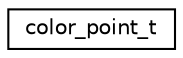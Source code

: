 digraph "Graphical Class Hierarchy"
{
 // LATEX_PDF_SIZE
  edge [fontname="Helvetica",fontsize="10",labelfontname="Helvetica",labelfontsize="10"];
  node [fontname="Helvetica",fontsize="10",shape=record];
  rankdir="LR";
  Node0 [label="color_point_t",height=0.2,width=0.4,color="black", fillcolor="white", style="filled",URL="$structcolor__point__t.html",tooltip=" "];
}
